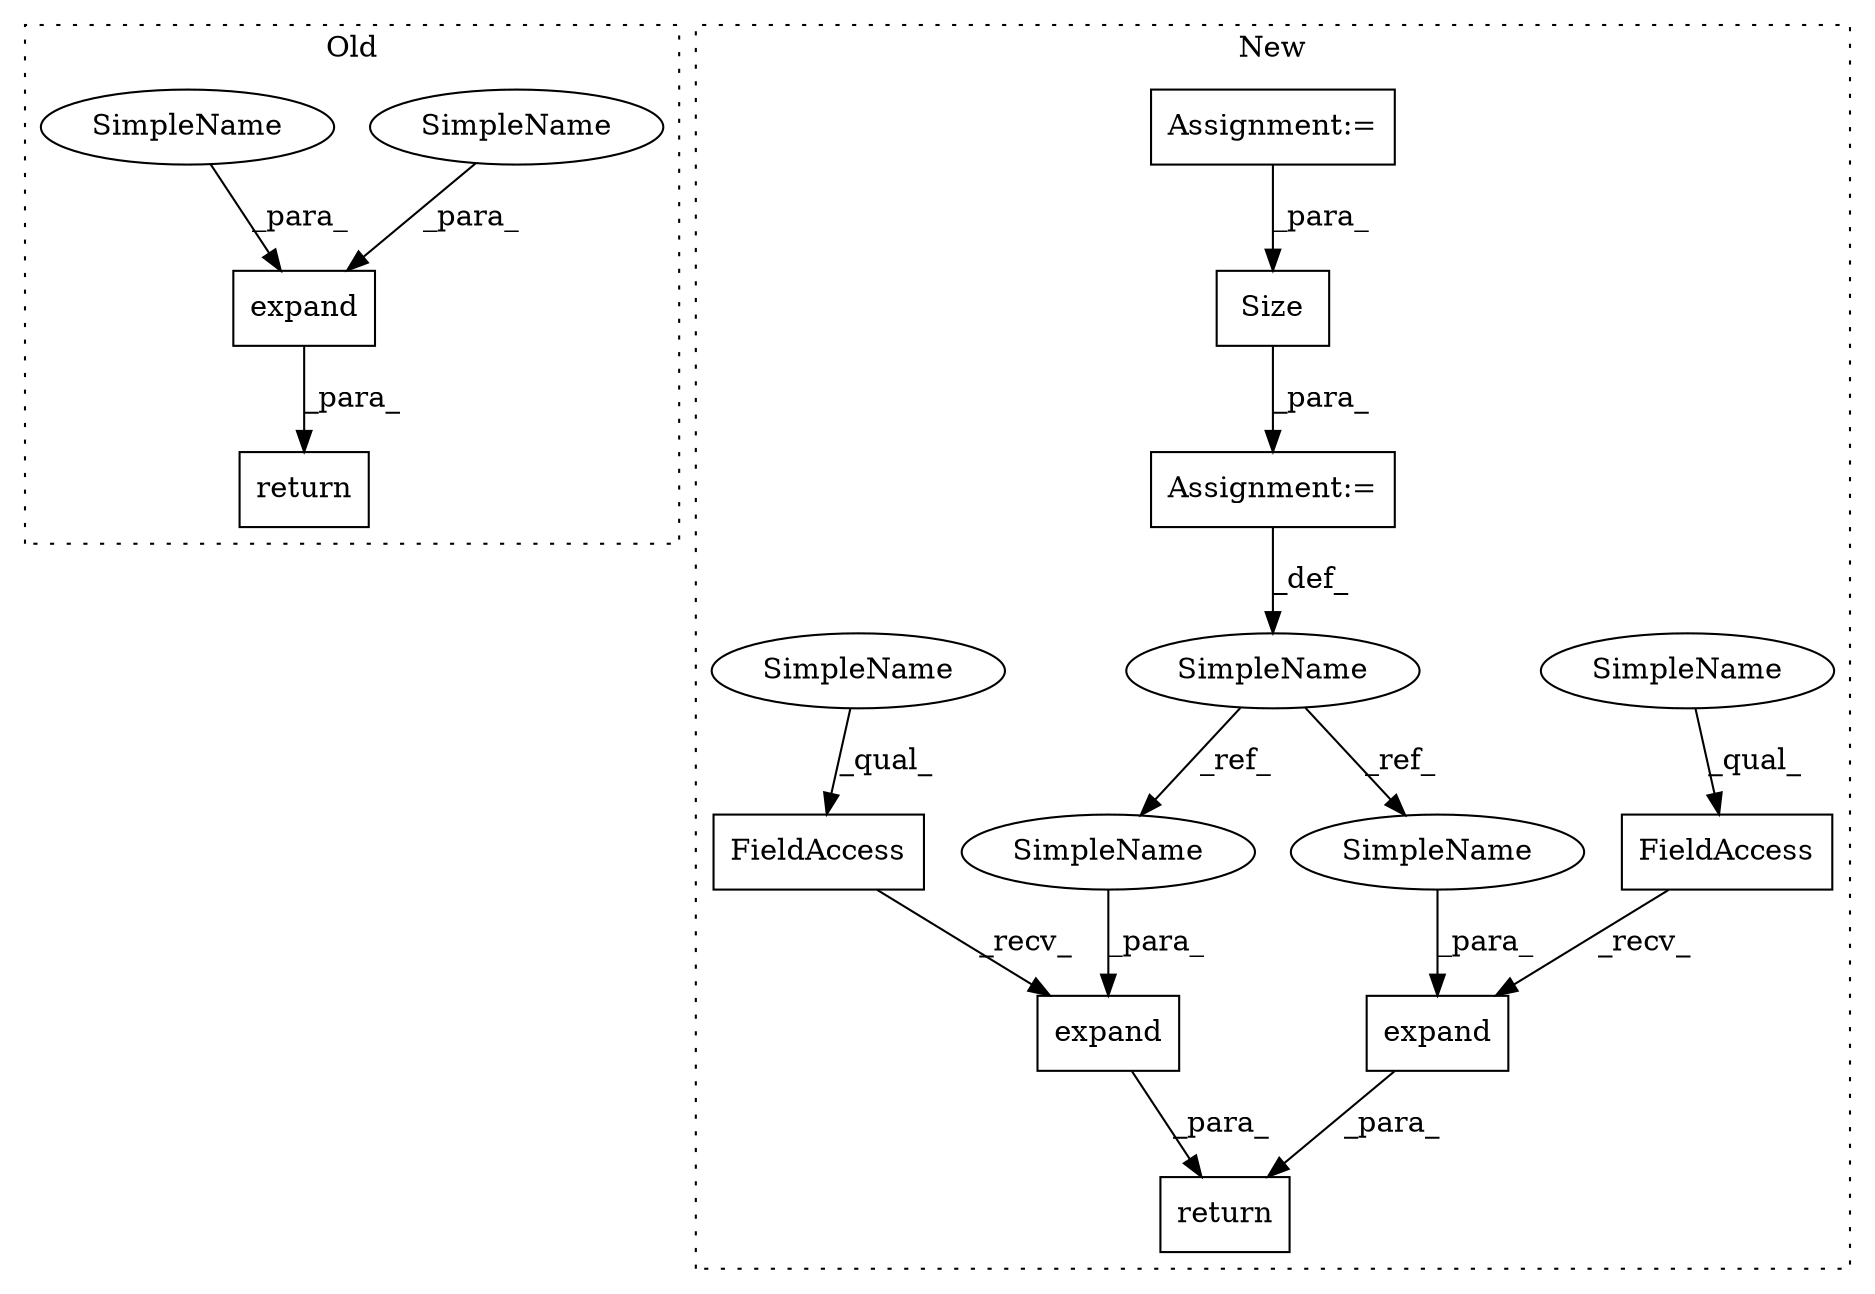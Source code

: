 digraph G {
subgraph cluster0 {
1 [label="expand" a="32" s="1371,1399" l="7,1" shape="box"];
4 [label="return" a="41" s="1354" l="7" shape="box"];
12 [label="SimpleName" a="42" s="1395" l="4" shape="ellipse"];
13 [label="SimpleName" a="42" s="1378" l="4" shape="ellipse"];
label = "Old";
style="dotted";
}
subgraph cluster1 {
2 [label="Size" a="32" s="1500,1516" l="5,1" shape="box"];
3 [label="Assignment:=" a="7" s="1493" l="1" shape="box"];
5 [label="return" a="41" s="1523" l="7" shape="box"];
6 [label="expand" a="32" s="1554,1572" l="7,1" shape="box"];
7 [label="FieldAccess" a="22" s="1545" l="8" shape="box"];
8 [label="expand" a="32" s="1585,1603" l="7,1" shape="box"];
9 [label="FieldAccess" a="22" s="1574" l="10" shape="box"];
10 [label="Assignment:=" a="7" s="1465" l="11" shape="box"];
11 [label="SimpleName" a="42" s="1482" l="11" shape="ellipse"];
14 [label="SimpleName" a="42" s="1561" l="11" shape="ellipse"];
15 [label="SimpleName" a="42" s="1592" l="11" shape="ellipse"];
16 [label="SimpleName" a="42" s="1574" l="4" shape="ellipse"];
17 [label="SimpleName" a="42" s="1545" l="4" shape="ellipse"];
label = "New";
style="dotted";
}
1 -> 4 [label="_para_"];
2 -> 3 [label="_para_"];
3 -> 11 [label="_def_"];
6 -> 5 [label="_para_"];
7 -> 6 [label="_recv_"];
8 -> 5 [label="_para_"];
9 -> 8 [label="_recv_"];
10 -> 2 [label="_para_"];
11 -> 14 [label="_ref_"];
11 -> 15 [label="_ref_"];
12 -> 1 [label="_para_"];
13 -> 1 [label="_para_"];
14 -> 6 [label="_para_"];
15 -> 8 [label="_para_"];
16 -> 9 [label="_qual_"];
17 -> 7 [label="_qual_"];
}